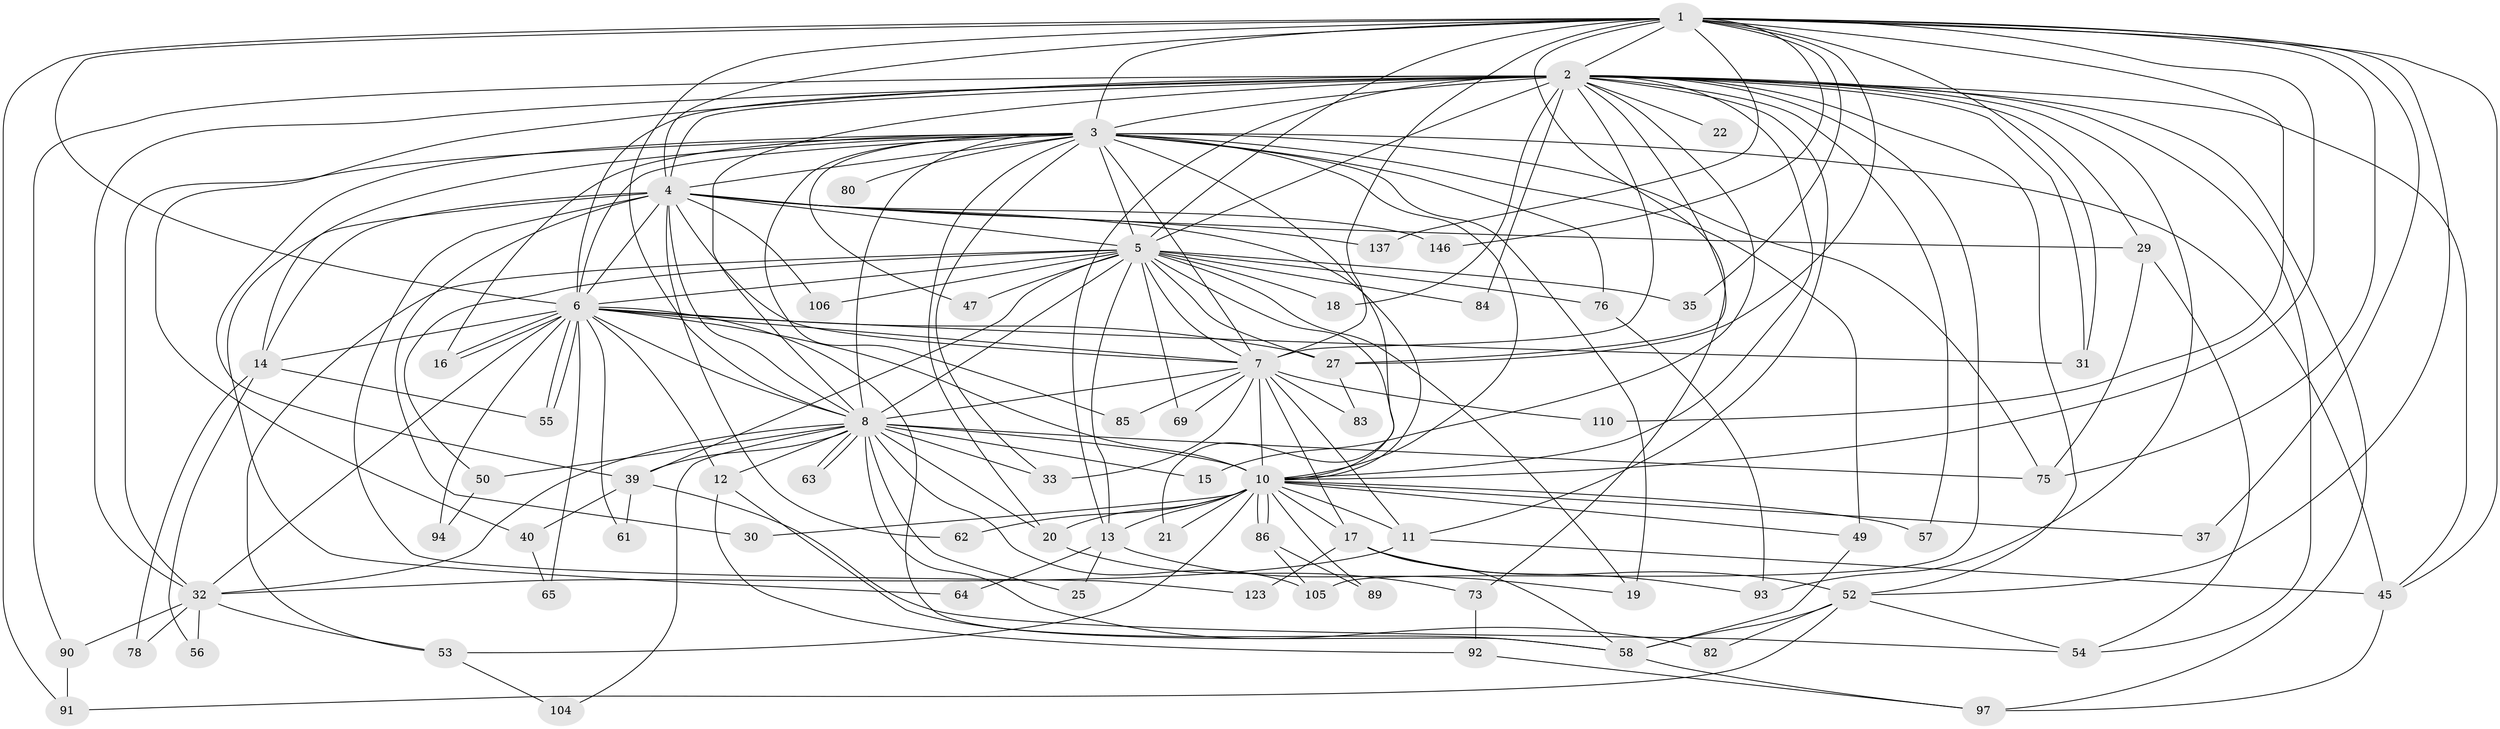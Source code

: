 // original degree distribution, {24: 0.00684931506849315, 20: 0.0136986301369863, 23: 0.00684931506849315, 27: 0.00684931506849315, 28: 0.0136986301369863, 19: 0.00684931506849315, 25: 0.00684931506849315, 30: 0.00684931506849315, 5: 0.0410958904109589, 3: 0.18493150684931506, 6: 0.0410958904109589, 2: 0.547945205479452, 4: 0.08904109589041095, 7: 0.02054794520547945, 10: 0.00684931506849315}
// Generated by graph-tools (version 1.1) at 2025/13/03/09/25 04:13:51]
// undirected, 73 vertices, 193 edges
graph export_dot {
graph [start="1"]
  node [color=gray90,style=filled];
  1;
  2 [super="+116+135+139+108+102+9+72+95"];
  3 [super="+107+43+118+23+109+51+87"];
  4;
  5;
  6 [super="+103+117+122+36+24"];
  7 [super="+34"];
  8;
  10 [super="+71+66+44+111+42"];
  11;
  12 [super="+88"];
  13;
  14;
  15;
  16;
  17;
  18;
  19 [super="+59"];
  20;
  21;
  22;
  25;
  27 [super="+74"];
  29;
  30;
  31;
  32 [super="+41+38+48+127"];
  33 [super="+134"];
  35;
  37;
  39 [super="+130"];
  40;
  45;
  47;
  49;
  50;
  52 [super="+79+99"];
  53;
  54;
  55 [super="+81"];
  56;
  57;
  58 [super="+96"];
  61;
  62;
  63;
  64;
  65;
  69;
  73;
  75 [super="+144"];
  76;
  78;
  80 [super="+121"];
  82;
  83;
  84;
  85;
  86;
  89;
  90;
  91;
  92;
  93;
  94;
  97 [super="+145+128"];
  104;
  105 [super="+138"];
  106;
  110;
  123;
  137;
  146;
  1 -- 2 [weight=3];
  1 -- 3 [weight=2];
  1 -- 4;
  1 -- 5;
  1 -- 6;
  1 -- 7;
  1 -- 8;
  1 -- 10 [weight=2];
  1 -- 27;
  1 -- 31;
  1 -- 35;
  1 -- 37;
  1 -- 45;
  1 -- 52;
  1 -- 73;
  1 -- 75;
  1 -- 91;
  1 -- 110;
  1 -- 137;
  1 -- 146;
  2 -- 3 [weight=4];
  2 -- 4 [weight=3];
  2 -- 5 [weight=5];
  2 -- 6 [weight=3];
  2 -- 7 [weight=3];
  2 -- 8 [weight=3];
  2 -- 10 [weight=2];
  2 -- 11;
  2 -- 18;
  2 -- 29;
  2 -- 57;
  2 -- 32 [weight=3];
  2 -- 52;
  2 -- 13;
  2 -- 15;
  2 -- 84;
  2 -- 22;
  2 -- 90;
  2 -- 31;
  2 -- 40;
  2 -- 105 [weight=2];
  2 -- 54;
  2 -- 97;
  2 -- 93;
  2 -- 45;
  2 -- 27;
  3 -- 4;
  3 -- 5 [weight=2];
  3 -- 6 [weight=2];
  3 -- 7 [weight=2];
  3 -- 8 [weight=2];
  3 -- 10 [weight=3];
  3 -- 21;
  3 -- 33;
  3 -- 49;
  3 -- 76;
  3 -- 32 [weight=3];
  3 -- 39;
  3 -- 16;
  3 -- 14;
  3 -- 47;
  3 -- 80 [weight=3];
  3 -- 20;
  3 -- 85;
  3 -- 75;
  3 -- 45;
  3 -- 19 [weight=2];
  4 -- 5;
  4 -- 6;
  4 -- 7;
  4 -- 8;
  4 -- 10 [weight=2];
  4 -- 14;
  4 -- 29;
  4 -- 30;
  4 -- 62;
  4 -- 64;
  4 -- 106;
  4 -- 123;
  4 -- 137;
  4 -- 146;
  5 -- 6 [weight=2];
  5 -- 7;
  5 -- 8;
  5 -- 10;
  5 -- 13;
  5 -- 18;
  5 -- 19;
  5 -- 27;
  5 -- 35;
  5 -- 39;
  5 -- 47;
  5 -- 50;
  5 -- 53;
  5 -- 69;
  5 -- 76;
  5 -- 84;
  5 -- 106;
  6 -- 7;
  6 -- 8 [weight=2];
  6 -- 10 [weight=4];
  6 -- 12;
  6 -- 14;
  6 -- 16 [weight=2];
  6 -- 16;
  6 -- 32;
  6 -- 55;
  6 -- 55;
  6 -- 58;
  6 -- 61;
  6 -- 65;
  6 -- 94;
  6 -- 27;
  6 -- 31;
  7 -- 8;
  7 -- 10 [weight=2];
  7 -- 11;
  7 -- 17;
  7 -- 33;
  7 -- 69;
  7 -- 83;
  7 -- 85;
  7 -- 110;
  8 -- 10 [weight=3];
  8 -- 12;
  8 -- 15;
  8 -- 20;
  8 -- 25;
  8 -- 39;
  8 -- 50;
  8 -- 63;
  8 -- 63;
  8 -- 75;
  8 -- 82;
  8 -- 104;
  8 -- 33;
  8 -- 32;
  8 -- 105;
  10 -- 13;
  10 -- 17 [weight=2];
  10 -- 20;
  10 -- 21;
  10 -- 30;
  10 -- 37;
  10 -- 49;
  10 -- 53;
  10 -- 57;
  10 -- 62 [weight=2];
  10 -- 86;
  10 -- 86;
  10 -- 89;
  10 -- 11;
  11 -- 45;
  11 -- 32;
  12 -- 58;
  12 -- 92;
  13 -- 19;
  13 -- 25;
  13 -- 64;
  14 -- 56;
  14 -- 78;
  14 -- 55;
  17 -- 52;
  17 -- 93;
  17 -- 123;
  17 -- 58;
  20 -- 73;
  27 -- 83;
  29 -- 54;
  29 -- 75;
  32 -- 56;
  32 -- 78;
  32 -- 90;
  32 -- 53;
  39 -- 40;
  39 -- 54;
  39 -- 61;
  40 -- 65;
  45 -- 97;
  49 -- 58;
  50 -- 94;
  52 -- 58;
  52 -- 82;
  52 -- 54;
  52 -- 91;
  53 -- 104;
  58 -- 97;
  73 -- 92;
  76 -- 93;
  86 -- 89;
  86 -- 105;
  90 -- 91;
  92 -- 97;
}
